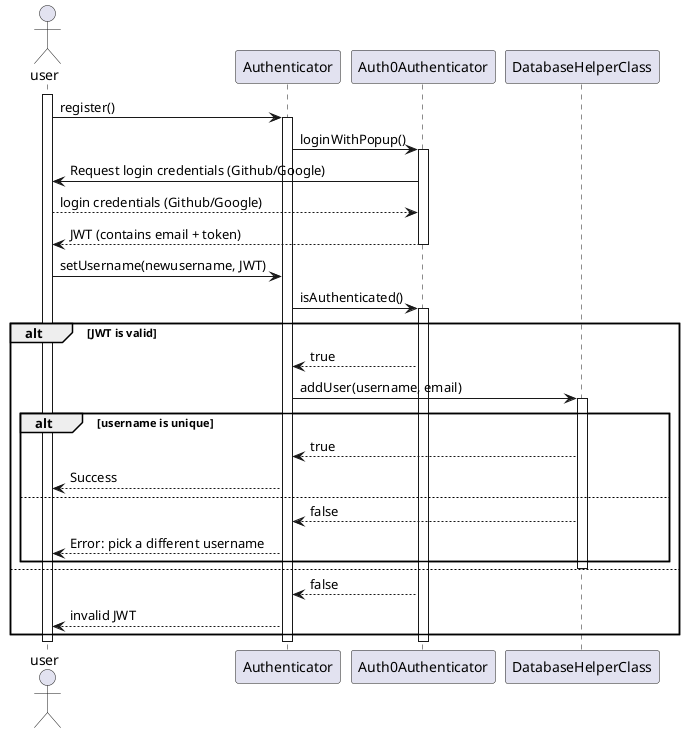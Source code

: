 @startuml
actor user

participant Authenticator as a
participant Auth0Authenticator as auth0
participant DatabaseHelperClass as db

activate user
        user -> a: register()
        activate a
                a -> auth0: loginWithPopup()
                activate auth0
                        auth0 -> user: Request login credentials (Github/Google)
                        user --> auth0: login credentials (Github/Google)
                        auth0 --> user: JWT (contains email + token)
                deactivate auth0
                user -> a: setUsername(newusername, JWT)
                a -> auth0: isAuthenticated()
                activate auth0
                alt JWT is valid
                        auth0 --> a: true
                        a -> db: addUser(username, email)
                        activate db
                                alt username is unique
                                        db --> a: true
                                        a --> user: Success
                                else
                                        db --> a: false
                                        a --> user: Error: pick a different username
                                end
                        deactivate db
                else
                        auth0 --> a: false
                        a --> user: invalid JWT
                        end
                        deactivate auth0

                deactivate a
deactivate user
@enduml
